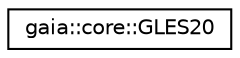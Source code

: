 digraph G
{
  edge [fontname="Helvetica",fontsize="10",labelfontname="Helvetica",labelfontsize="10"];
  node [fontname="Helvetica",fontsize="10",shape=record];
  rankdir=LR;
  Node1 [label="gaia::core::GLES20",height=0.2,width=0.4,color="black", fillcolor="white", style="filled",URL="$d4/dbe/classgaia_1_1core_1_1_g_l_e_s20.html"];
}
